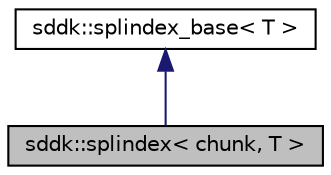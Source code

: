 digraph "sddk::splindex&lt; chunk, T &gt;"
{
 // INTERACTIVE_SVG=YES
  edge [fontname="Helvetica",fontsize="10",labelfontname="Helvetica",labelfontsize="10"];
  node [fontname="Helvetica",fontsize="10",shape=record];
  Node1 [label="sddk::splindex\< chunk, T \>",height=0.2,width=0.4,color="black", fillcolor="grey75", style="filled", fontcolor="black"];
  Node2 -> Node1 [dir="back",color="midnightblue",fontsize="10",style="solid"];
  Node2 [label="sddk::splindex_base\< T \>",height=0.2,width=0.4,color="black", fillcolor="white", style="filled",URL="$classsddk_1_1splindex__base.html",tooltip="Base class for split index. "];
}
